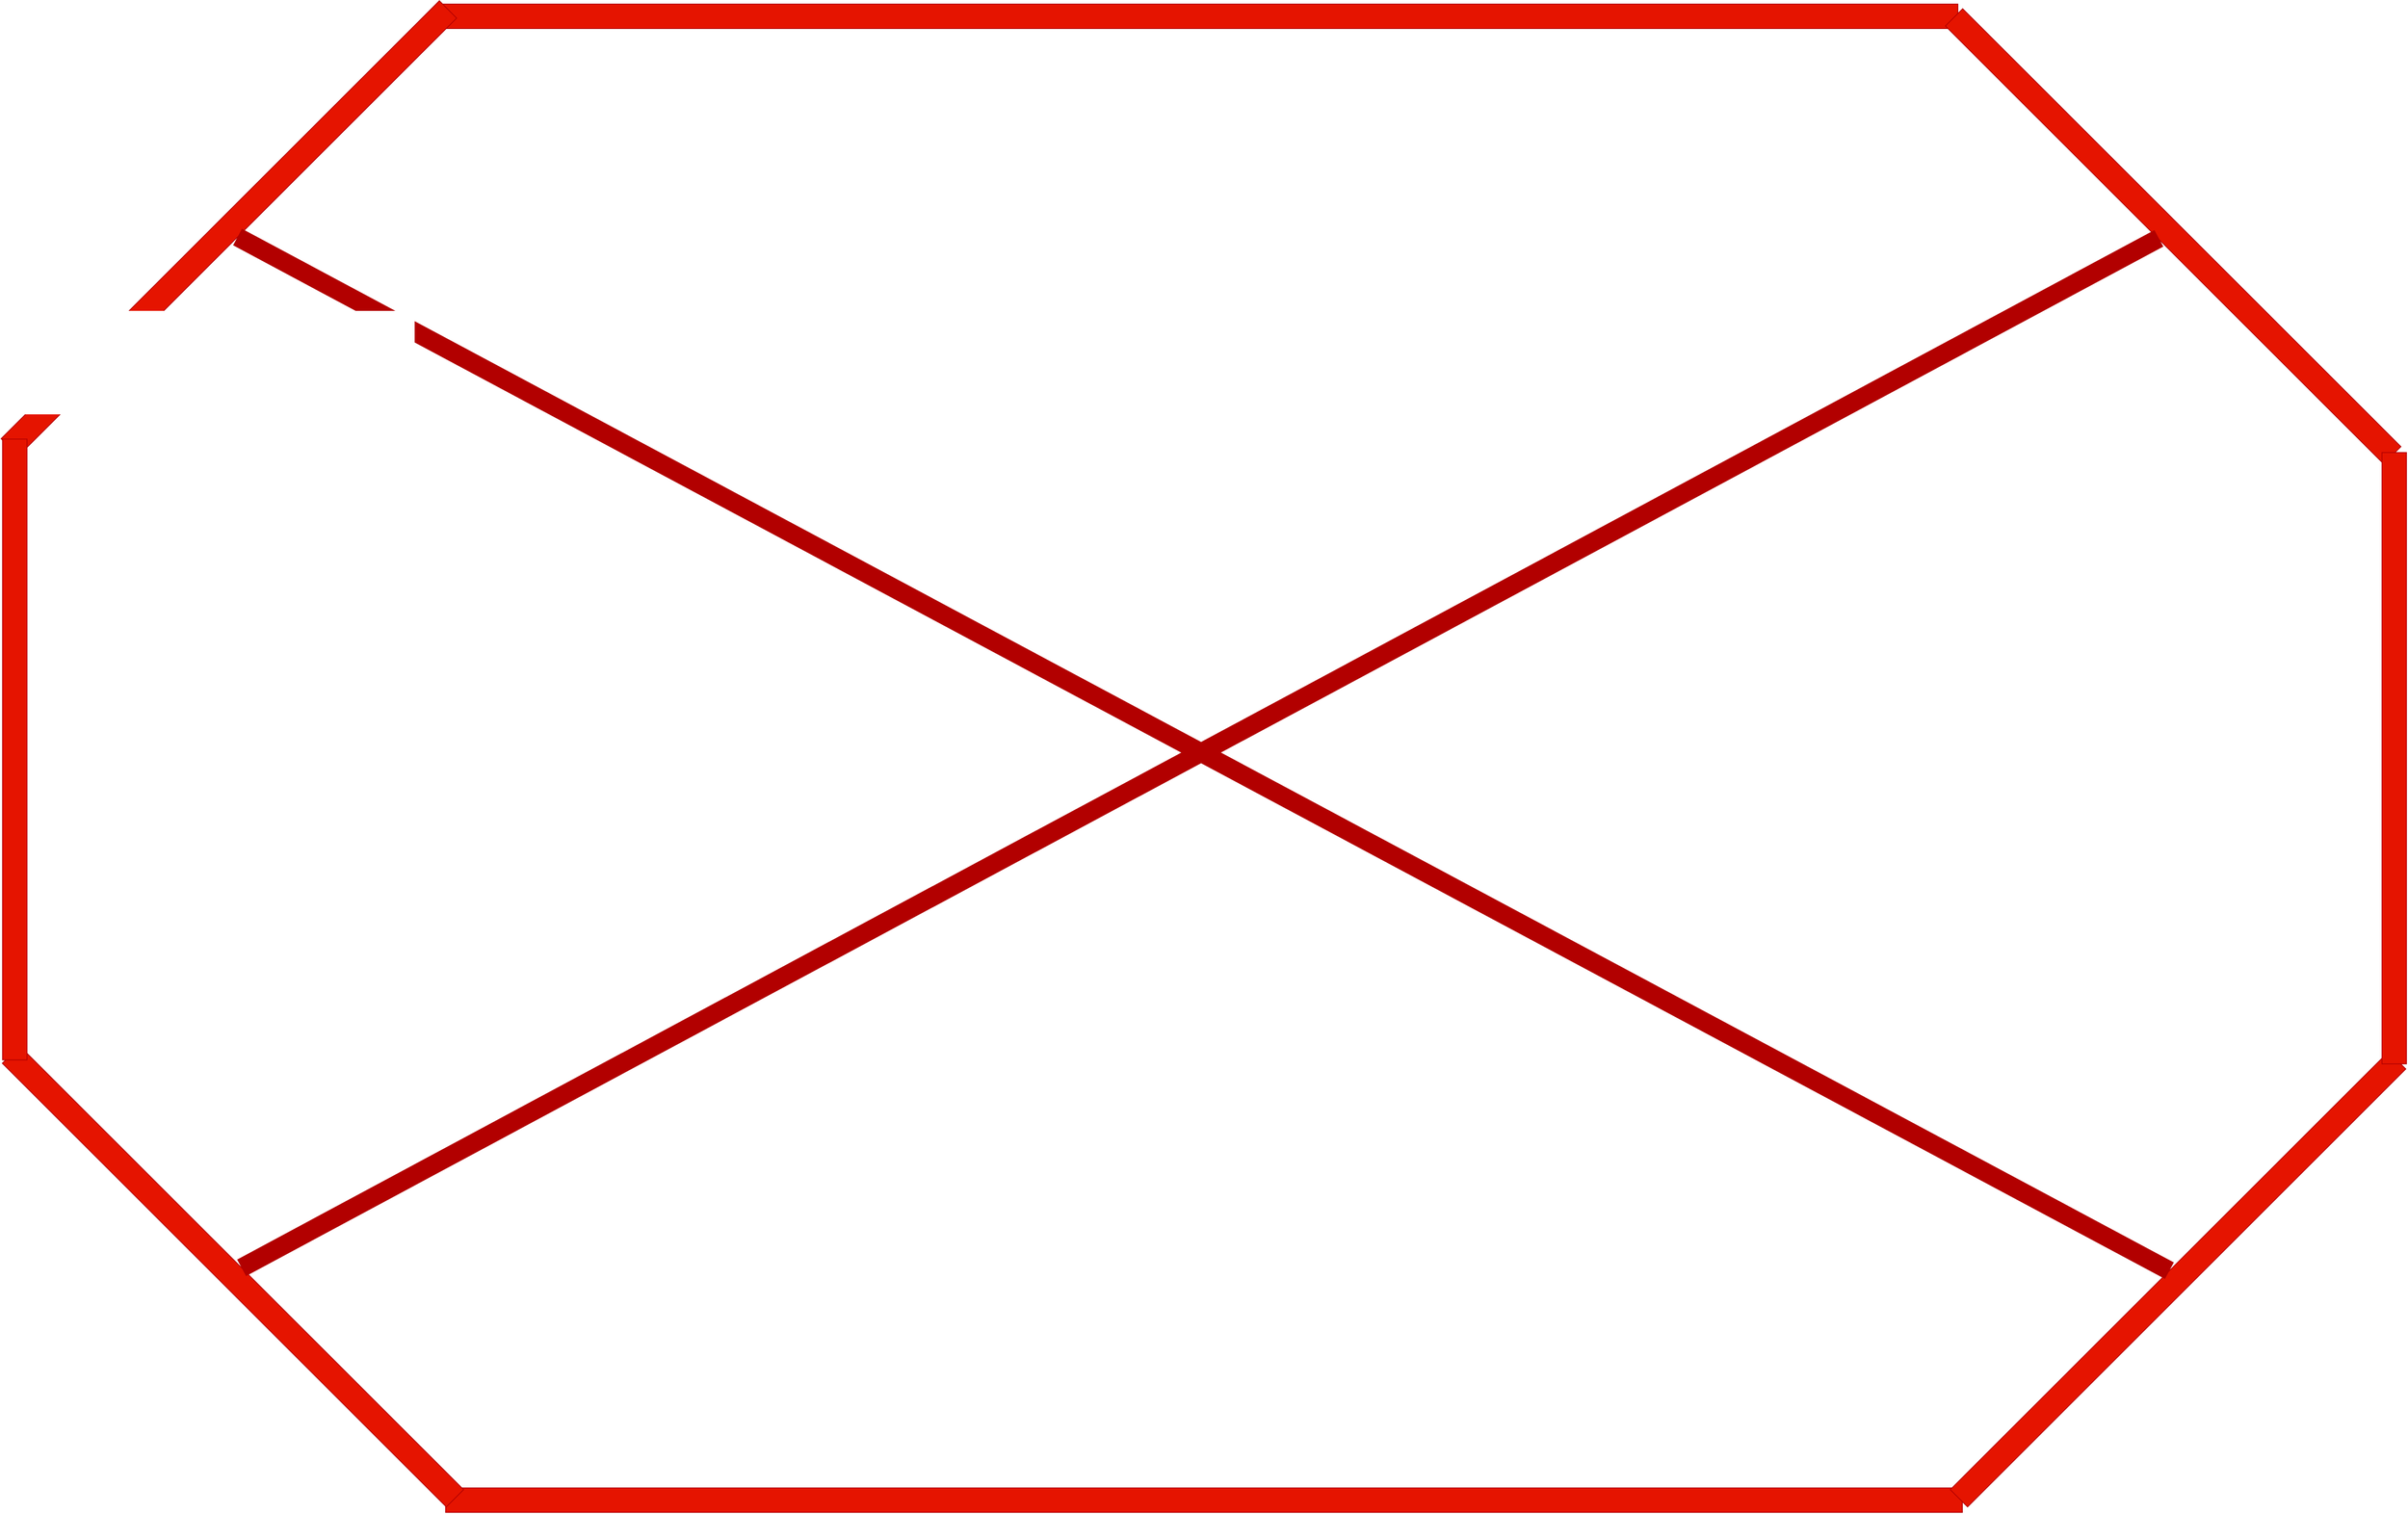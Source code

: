 <mxfile version="21.3.8" type="google" pages="3">
  <diagram name="rojo" id="rLNEW8bypipWLTjbwRzL">
    <mxGraphModel grid="1" page="1" gridSize="10" guides="1" tooltips="1" connect="1" arrows="1" fold="1" pageScale="1" pageWidth="827" pageHeight="1169" math="0" shadow="0">
      <root>
        <mxCell id="0" />
        <mxCell id="1" parent="0" />
        <mxCell id="5Owv_73DjVaNDnWhkW0f-1" value="" style="group" connectable="0" vertex="1" parent="1">
          <mxGeometry x="180.403" y="235.983" width="2949.742" height="1855.017" as="geometry" />
        </mxCell>
        <mxCell id="E28FUwo6QbQ6_Kq-krA3-43" value="" style="rounded=0;whiteSpace=wrap;html=1;fillColor=#e51400;strokeColor=#B20000;fontColor=#ffffff;" vertex="1" parent="5Owv_73DjVaNDnWhkW0f-1">
          <mxGeometry x="545.097" y="1825.017" width="1860" height="30" as="geometry" />
        </mxCell>
        <mxCell id="E28FUwo6QbQ6_Kq-krA3-44" value="" style="rounded=0;whiteSpace=wrap;html=1;fillColor=#e51400;strokeColor=#B20000;fontColor=#ffffff;" vertex="1" parent="5Owv_73DjVaNDnWhkW0f-1">
          <mxGeometry x="539.597" y="4.017" width="1860" height="30" as="geometry" />
        </mxCell>
        <mxCell id="E28FUwo6QbQ6_Kq-krA3-45" value="" style="rounded=0;whiteSpace=wrap;html=1;fillColor=#e51400;strokeColor=#B20000;rotation=-45;fontColor=#ffffff;" vertex="1" parent="5Owv_73DjVaNDnWhkW0f-1">
          <mxGeometry x="-100.693" y="264.307" width="760" height="30" as="geometry" />
        </mxCell>
        <mxCell id="E28FUwo6QbQ6_Kq-krA3-46" value="" style="rounded=0;whiteSpace=wrap;html=1;fillColor=#e51400;strokeColor=#B20000;rotation=-45;fontColor=#ffffff;" vertex="1" parent="5Owv_73DjVaNDnWhkW0f-1">
          <mxGeometry x="2289.597" y="1554.017" width="760" height="30" as="geometry" />
        </mxCell>
        <mxCell id="E28FUwo6QbQ6_Kq-krA3-47" value="" style="rounded=0;whiteSpace=wrap;html=1;fillColor=#e51400;strokeColor=#B20000;rotation=-135;fontColor=#ffffff;" vertex="1" parent="5Owv_73DjVaNDnWhkW0f-1">
          <mxGeometry x="2283.597" y="274.017" width="760" height="30" as="geometry" />
        </mxCell>
        <mxCell id="E28FUwo6QbQ6_Kq-krA3-48" value="" style="rounded=0;whiteSpace=wrap;html=1;fillColor=#e51400;strokeColor=#B20000;rotation=-135;fontColor=#ffffff;" vertex="1" parent="5Owv_73DjVaNDnWhkW0f-1">
          <mxGeometry x="-100.693" y="1550.477" width="770" height="30" as="geometry" />
        </mxCell>
        <mxCell id="E28FUwo6QbQ6_Kq-krA3-49" value="" style="rounded=0;whiteSpace=wrap;html=1;fillColor=#e51400;strokeColor=#B20000;rotation=-90;fontColor=#ffffff;" vertex="1" parent="5Owv_73DjVaNDnWhkW0f-1">
          <mxGeometry x="-364.2" y="903.82" width="761.89" height="30" as="geometry" />
        </mxCell>
        <mxCell id="E28FUwo6QbQ6_Kq-krA3-50" value="" style="rounded=0;whiteSpace=wrap;html=1;fillColor=#e51400;strokeColor=#B20000;rotation=-90;fontColor=#ffffff;" vertex="1" parent="5Owv_73DjVaNDnWhkW0f-1">
          <mxGeometry x="2559.597" y="914.517" width="750.29" height="30" as="geometry" />
        </mxCell>
        <mxCell id="E28FUwo6QbQ6_Kq-krA3-51" value="" style="endArrow=none;html=1;rounded=0;exitX=0.5;exitY=1;exitDx=0;exitDy=0;strokeWidth=23;fillColor=#e51400;strokeColor=#B20000;entryX=0.514;entryY=0.029;entryDx=0;entryDy=0;entryPerimeter=0;" edge="1" parent="5Owv_73DjVaNDnWhkW0f-1" source="E28FUwo6QbQ6_Kq-krA3-48" target="E28FUwo6QbQ6_Kq-krA3-47">
          <mxGeometry width="50" height="50" relative="1" as="geometry">
            <mxPoint x="1669.597" y="954.017" as="sourcePoint" />
            <mxPoint x="2639.597" y="294.017" as="targetPoint" />
          </mxGeometry>
        </mxCell>
        <mxCell id="E28FUwo6QbQ6_Kq-krA3-52" value="" style="endArrow=none;html=1;rounded=0;entryX=0.5;entryY=1;entryDx=0;entryDy=0;exitX=0.5;exitY=0;exitDx=0;exitDy=0;strokeWidth=23;fillColor=#e51400;strokeColor=#B20000;" edge="1" parent="5Owv_73DjVaNDnWhkW0f-1" source="E28FUwo6QbQ6_Kq-krA3-46" target="E28FUwo6QbQ6_Kq-krA3-45">
          <mxGeometry width="50" height="50" relative="1" as="geometry">
            <mxPoint x="1669.597" y="954.017" as="sourcePoint" />
            <mxPoint x="1719.597" y="904.017" as="targetPoint" />
          </mxGeometry>
        </mxCell>
      </root>
    </mxGraphModel>
  </diagram>
  <diagram id="SeITEsqiaWgWTBsObj8D" name="nabe azul">
    <mxGraphModel grid="1" page="1" gridSize="10" guides="1" tooltips="1" connect="1" arrows="1" fold="1" pageScale="1" pageWidth="827" pageHeight="1169" math="0" shadow="0">
      <root>
        <mxCell id="0" />
        <mxCell id="1" parent="0" />
        <mxCell id="Q9p2sE9XfP6vc5BjAZk1-1" value="" style="group" connectable="0" vertex="1" parent="1">
          <mxGeometry x="180.403" y="235.983" width="2949.742" height="1855.017" as="geometry" />
        </mxCell>
        <mxCell id="Q9p2sE9XfP6vc5BjAZk1-2" value="" style="rounded=0;whiteSpace=wrap;html=1;fillColor=#dae8fc;strokeColor=#6c8ebf;gradientColor=#7ea6e0;" vertex="1" parent="Q9p2sE9XfP6vc5BjAZk1-1">
          <mxGeometry x="545.097" y="1825.017" width="1860" height="30" as="geometry" />
        </mxCell>
        <mxCell id="Q9p2sE9XfP6vc5BjAZk1-3" value="" style="rounded=0;whiteSpace=wrap;html=1;fillColor=#dae8fc;strokeColor=#6c8ebf;gradientColor=#7ea6e0;" vertex="1" parent="Q9p2sE9XfP6vc5BjAZk1-1">
          <mxGeometry x="539.597" y="4.017" width="1860" height="30" as="geometry" />
        </mxCell>
        <mxCell id="Q9p2sE9XfP6vc5BjAZk1-4" value="" style="rounded=0;whiteSpace=wrap;html=1;fillColor=#dae8fc;strokeColor=#6c8ebf;rotation=-45;gradientColor=#7ea6e0;" vertex="1" parent="Q9p2sE9XfP6vc5BjAZk1-1">
          <mxGeometry x="-100.693" y="264.307" width="760" height="30" as="geometry" />
        </mxCell>
        <mxCell id="Q9p2sE9XfP6vc5BjAZk1-5" value="" style="rounded=0;whiteSpace=wrap;html=1;fillColor=#dae8fc;strokeColor=#6c8ebf;rotation=-45;gradientColor=#7ea6e0;" vertex="1" parent="Q9p2sE9XfP6vc5BjAZk1-1">
          <mxGeometry x="2289.597" y="1554.017" width="760" height="30" as="geometry" />
        </mxCell>
        <mxCell id="Q9p2sE9XfP6vc5BjAZk1-6" value="" style="rounded=0;whiteSpace=wrap;html=1;fillColor=#dae8fc;strokeColor=#6c8ebf;rotation=-135;gradientColor=#7ea6e0;" vertex="1" parent="Q9p2sE9XfP6vc5BjAZk1-1">
          <mxGeometry x="2283.597" y="274.017" width="760" height="30" as="geometry" />
        </mxCell>
        <mxCell id="Q9p2sE9XfP6vc5BjAZk1-7" value="" style="rounded=0;whiteSpace=wrap;html=1;fillColor=#dae8fc;strokeColor=#6c8ebf;rotation=-135;gradientColor=#7ea6e0;" vertex="1" parent="Q9p2sE9XfP6vc5BjAZk1-1">
          <mxGeometry x="-100.693" y="1550.477" width="770" height="30" as="geometry" />
        </mxCell>
        <mxCell id="Q9p2sE9XfP6vc5BjAZk1-8" value="" style="rounded=0;whiteSpace=wrap;html=1;fillColor=#dae8fc;strokeColor=#6c8ebf;rotation=-90;gradientColor=#7ea6e0;" vertex="1" parent="Q9p2sE9XfP6vc5BjAZk1-1">
          <mxGeometry x="-358.403" y="898.017" width="750.29" height="30" as="geometry" />
        </mxCell>
        <mxCell id="Q9p2sE9XfP6vc5BjAZk1-9" value="" style="rounded=0;whiteSpace=wrap;html=1;fillColor=#dae8fc;strokeColor=#6c8ebf;rotation=-90;gradientColor=#7ea6e0;" vertex="1" parent="Q9p2sE9XfP6vc5BjAZk1-1">
          <mxGeometry x="2559.597" y="914.517" width="750.29" height="30" as="geometry" />
        </mxCell>
        <mxCell id="Q9p2sE9XfP6vc5BjAZk1-10" value="" style="endArrow=none;html=1;rounded=0;exitX=0.5;exitY=1;exitDx=0;exitDy=0;strokeWidth=23;fillColor=#dae8fc;strokeColor=#6c8ebf;gradientColor=#7ea6e0;" edge="1" parent="Q9p2sE9XfP6vc5BjAZk1-1" source="Q9p2sE9XfP6vc5BjAZk1-7">
          <mxGeometry width="50" height="50" relative="1" as="geometry">
            <mxPoint x="1669.597" y="954.017" as="sourcePoint" />
            <mxPoint x="2639.597" y="294.017" as="targetPoint" />
          </mxGeometry>
        </mxCell>
        <mxCell id="Q9p2sE9XfP6vc5BjAZk1-11" value="" style="endArrow=none;html=1;rounded=0;entryX=0.5;entryY=1;entryDx=0;entryDy=0;exitX=0.5;exitY=0;exitDx=0;exitDy=0;strokeWidth=23;fillColor=#dae8fc;strokeColor=#6c8ebf;gradientColor=#7ea6e0;" edge="1" parent="Q9p2sE9XfP6vc5BjAZk1-1" source="Q9p2sE9XfP6vc5BjAZk1-5" target="Q9p2sE9XfP6vc5BjAZk1-4">
          <mxGeometry width="50" height="50" relative="1" as="geometry">
            <mxPoint x="1669.597" y="954.017" as="sourcePoint" />
            <mxPoint x="1719.597" y="904.017" as="targetPoint" />
          </mxGeometry>
        </mxCell>
      </root>
    </mxGraphModel>
  </diagram>
  <diagram id="YLAPHuplZ-qpv7zF8amB" name="nabe verde">
    <mxGraphModel grid="1" page="1" gridSize="10" guides="1" tooltips="1" connect="1" arrows="1" fold="1" pageScale="1" pageWidth="827" pageHeight="1169" math="0" shadow="0">
      <root>
        <mxCell id="0" />
        <mxCell id="1" parent="0" />
        <mxCell id="kkHH2whFjmdJfK0yO_lN-1" value="" style="group" connectable="0" vertex="1" parent="1">
          <mxGeometry x="180.403" y="235.983" width="2949.742" height="1855.017" as="geometry" />
        </mxCell>
        <mxCell id="kkHH2whFjmdJfK0yO_lN-2" value="" style="rounded=0;whiteSpace=wrap;html=1;fillColor=#60a917;strokeColor=#2D7600;fontColor=#ffffff;" vertex="1" parent="kkHH2whFjmdJfK0yO_lN-1">
          <mxGeometry x="545.097" y="1825.017" width="1860" height="30" as="geometry" />
        </mxCell>
        <mxCell id="kkHH2whFjmdJfK0yO_lN-3" value="" style="rounded=0;whiteSpace=wrap;html=1;fillColor=#60a917;strokeColor=#2D7600;fontColor=#ffffff;" vertex="1" parent="kkHH2whFjmdJfK0yO_lN-1">
          <mxGeometry x="539.597" y="4.017" width="1860" height="30" as="geometry" />
        </mxCell>
        <mxCell id="kkHH2whFjmdJfK0yO_lN-4" value="" style="rounded=0;whiteSpace=wrap;html=1;fillColor=#60a917;strokeColor=#2D7600;rotation=-45;fontColor=#ffffff;" vertex="1" parent="kkHH2whFjmdJfK0yO_lN-1">
          <mxGeometry x="-100.693" y="264.307" width="760" height="30" as="geometry" />
        </mxCell>
        <mxCell id="kkHH2whFjmdJfK0yO_lN-5" value="" style="rounded=0;whiteSpace=wrap;html=1;fillColor=#60a917;strokeColor=#2D7600;rotation=-45;fontColor=#ffffff;" vertex="1" parent="kkHH2whFjmdJfK0yO_lN-1">
          <mxGeometry x="2289.597" y="1554.017" width="760" height="30" as="geometry" />
        </mxCell>
        <mxCell id="kkHH2whFjmdJfK0yO_lN-6" value="" style="rounded=0;whiteSpace=wrap;html=1;fillColor=#60a917;strokeColor=#2D7600;rotation=-135;fontColor=#ffffff;" vertex="1" parent="kkHH2whFjmdJfK0yO_lN-1">
          <mxGeometry x="2283.597" y="274.017" width="760" height="30" as="geometry" />
        </mxCell>
        <mxCell id="kkHH2whFjmdJfK0yO_lN-7" value="" style="rounded=0;whiteSpace=wrap;html=1;fillColor=#60a917;strokeColor=#2D7600;rotation=-135;fontColor=#ffffff;" vertex="1" parent="kkHH2whFjmdJfK0yO_lN-1">
          <mxGeometry x="-100.693" y="1550.477" width="770" height="30" as="geometry" />
        </mxCell>
        <mxCell id="kkHH2whFjmdJfK0yO_lN-8" value="" style="rounded=0;whiteSpace=wrap;html=1;fillColor=#60a917;strokeColor=#2D7600;rotation=-90;fontColor=#ffffff;" vertex="1" parent="kkHH2whFjmdJfK0yO_lN-1">
          <mxGeometry x="-358.403" y="898.017" width="750.29" height="30" as="geometry" />
        </mxCell>
        <mxCell id="kkHH2whFjmdJfK0yO_lN-9" value="" style="rounded=0;whiteSpace=wrap;html=1;fillColor=#60a917;strokeColor=#2D7600;rotation=-90;fontColor=#ffffff;" vertex="1" parent="kkHH2whFjmdJfK0yO_lN-1">
          <mxGeometry x="2559.597" y="914.517" width="750.29" height="30" as="geometry" />
        </mxCell>
        <mxCell id="kkHH2whFjmdJfK0yO_lN-10" value="" style="endArrow=none;html=1;rounded=0;exitX=0.5;exitY=1;exitDx=0;exitDy=0;strokeWidth=23;fillColor=#60a917;strokeColor=#2D7600;" edge="1" parent="kkHH2whFjmdJfK0yO_lN-1" source="kkHH2whFjmdJfK0yO_lN-7">
          <mxGeometry width="50" height="50" relative="1" as="geometry">
            <mxPoint x="1669.597" y="954.017" as="sourcePoint" />
            <mxPoint x="2639.597" y="294.017" as="targetPoint" />
          </mxGeometry>
        </mxCell>
        <mxCell id="kkHH2whFjmdJfK0yO_lN-11" value="" style="endArrow=none;html=1;rounded=0;entryX=0.5;entryY=1;entryDx=0;entryDy=0;exitX=0.5;exitY=0;exitDx=0;exitDy=0;strokeWidth=23;fillColor=#60a917;strokeColor=#2D7600;" edge="1" parent="kkHH2whFjmdJfK0yO_lN-1" source="kkHH2whFjmdJfK0yO_lN-5" target="kkHH2whFjmdJfK0yO_lN-4">
          <mxGeometry width="50" height="50" relative="1" as="geometry">
            <mxPoint x="1669.597" y="954.017" as="sourcePoint" />
            <mxPoint x="1719.597" y="904.017" as="targetPoint" />
          </mxGeometry>
        </mxCell>
      </root>
    </mxGraphModel>
  </diagram>
</mxfile>
